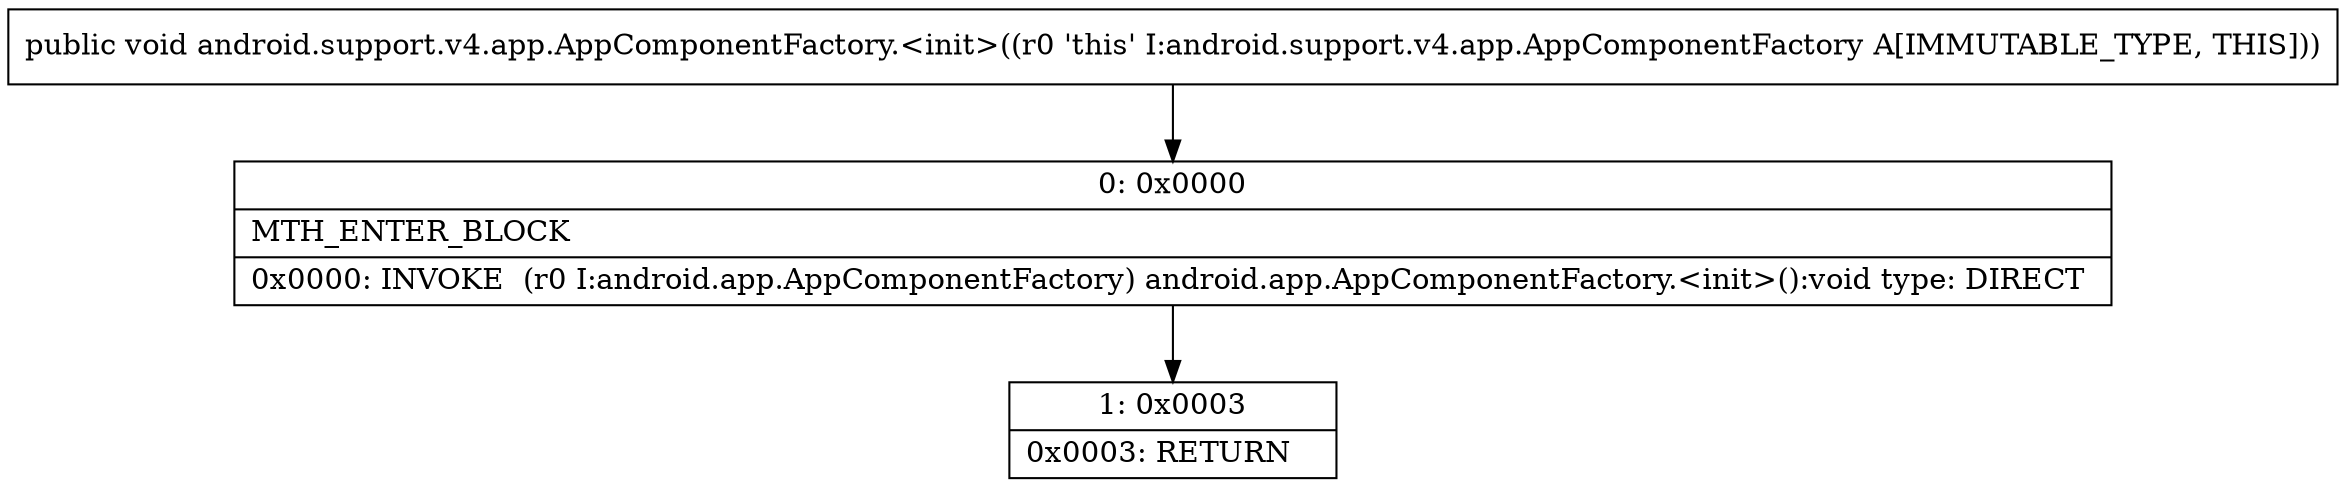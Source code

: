 digraph "CFG forandroid.support.v4.app.AppComponentFactory.\<init\>()V" {
Node_0 [shape=record,label="{0\:\ 0x0000|MTH_ENTER_BLOCK\l|0x0000: INVOKE  (r0 I:android.app.AppComponentFactory) android.app.AppComponentFactory.\<init\>():void type: DIRECT \l}"];
Node_1 [shape=record,label="{1\:\ 0x0003|0x0003: RETURN   \l}"];
MethodNode[shape=record,label="{public void android.support.v4.app.AppComponentFactory.\<init\>((r0 'this' I:android.support.v4.app.AppComponentFactory A[IMMUTABLE_TYPE, THIS])) }"];
MethodNode -> Node_0;
Node_0 -> Node_1;
}

